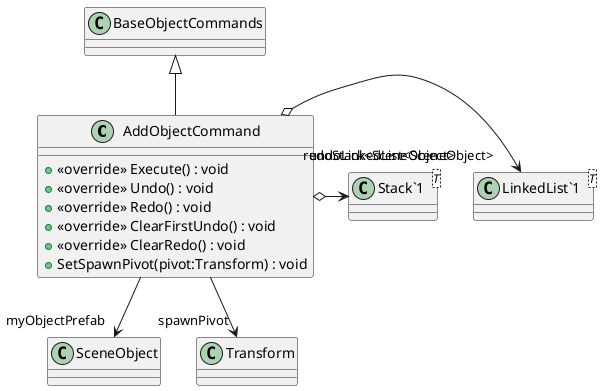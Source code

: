 @startuml
class AddObjectCommand {
    + <<override>> Execute() : void
    + <<override>> Undo() : void
    + <<override>> Redo() : void
    + <<override>> ClearFirstUndo() : void
    + <<override>> ClearRedo() : void
    + SetSpawnPivot(pivot:Transform) : void
}
class "LinkedList`1"<T> {
}
class "Stack`1"<T> {
}
BaseObjectCommands <|-- AddObjectCommand
AddObjectCommand --> "myObjectPrefab" SceneObject
AddObjectCommand o-> "undoLinkedList<SceneObject>" "LinkedList`1"
AddObjectCommand o-> "redoStack<SceneObject>" "Stack`1"
AddObjectCommand --> "spawnPivot" Transform
@enduml
